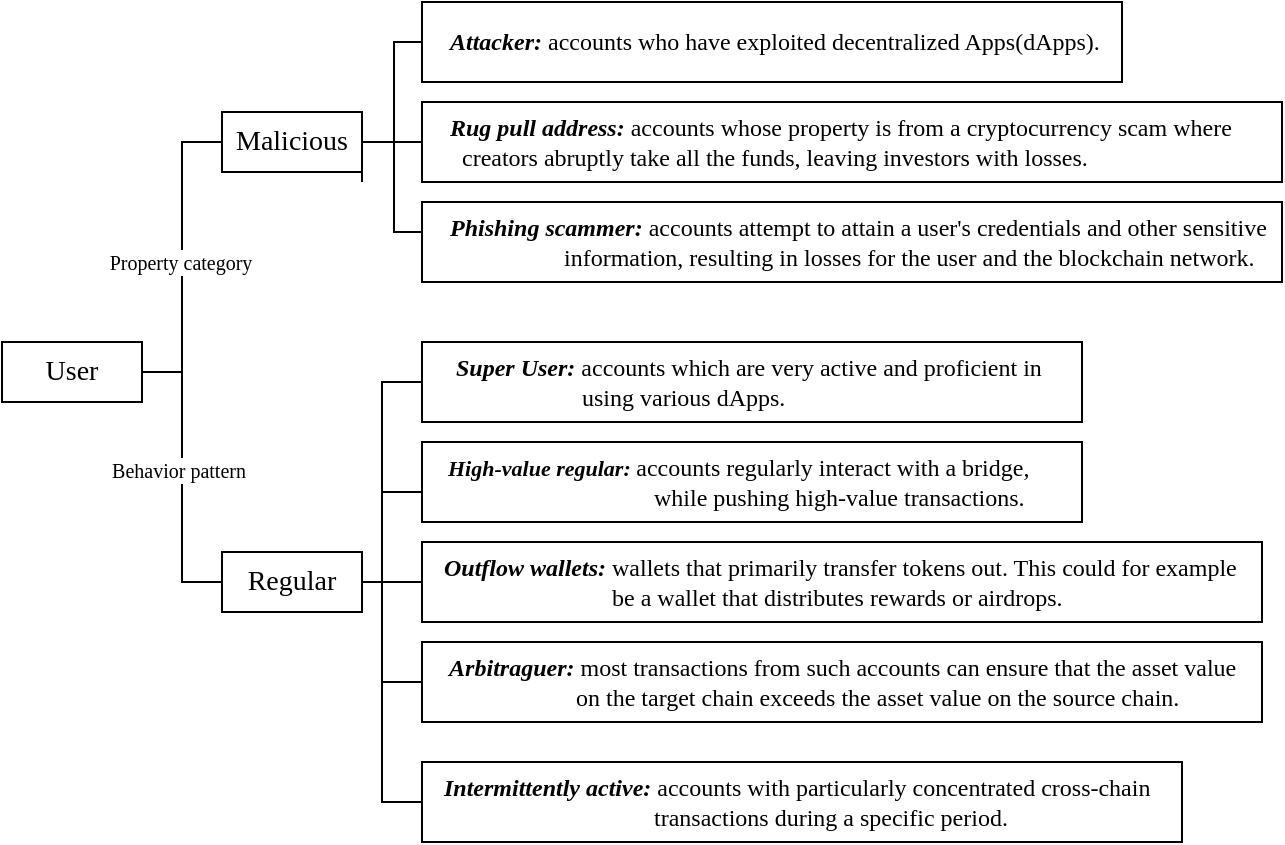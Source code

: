<mxfile version="22.0.4" type="github">
  <diagram name="第 1 页" id="JTo1gsHqorB5zqPtdmjg">
    <mxGraphModel dx="1077" dy="594" grid="1" gridSize="10" guides="1" tooltips="1" connect="1" arrows="1" fold="1" page="1" pageScale="1" pageWidth="827" pageHeight="1169" math="0" shadow="0">
      <root>
        <mxCell id="0" />
        <mxCell id="1" parent="0" />
        <mxCell id="1shyTqHUSIgo4EUBozCU-2" value="&lt;font face=&quot;Times New Roman&quot; style=&quot;font-size: 14px;&quot;&gt;User&lt;/font&gt;" style="rounded=0;whiteSpace=wrap;html=1;" parent="1" vertex="1">
          <mxGeometry x="160" y="270" width="70" height="30" as="geometry" />
        </mxCell>
        <mxCell id="1shyTqHUSIgo4EUBozCU-3" value="&lt;font face=&quot;Times New Roman&quot; style=&quot;font-size: 14px;&quot;&gt;Malicious&lt;/font&gt;" style="rounded=0;whiteSpace=wrap;html=1;" parent="1" vertex="1">
          <mxGeometry x="270" y="155" width="70" height="30" as="geometry" />
        </mxCell>
        <mxCell id="1shyTqHUSIgo4EUBozCU-4" value="&lt;font face=&quot;Times New Roman&quot; style=&quot;font-size: 14px;&quot;&gt;Regular&lt;/font&gt;" style="rounded=0;whiteSpace=wrap;html=1;" parent="1" vertex="1">
          <mxGeometry x="270" y="375" width="70" height="30" as="geometry" />
        </mxCell>
        <mxCell id="1shyTqHUSIgo4EUBozCU-5" value="&lt;font face=&quot;Times New Roman&quot; style=&quot;font-size: 12px;&quot;&gt;&amp;nbsp; &amp;nbsp;&amp;nbsp;&lt;b&gt;&lt;i&gt;Attacker:&lt;/i&gt;&lt;/b&gt;&amp;nbsp;&lt;/font&gt;&lt;font face=&quot;Times New Roman&quot;&gt;accounts who have exploited decentralized Apps(dApps).&lt;/font&gt;" style="rounded=0;whiteSpace=wrap;html=1;align=left;" parent="1" vertex="1">
          <mxGeometry x="370" y="100" width="350" height="40" as="geometry" />
        </mxCell>
        <mxCell id="1shyTqHUSIgo4EUBozCU-6" value="&lt;font face=&quot;Times New Roman&quot;&gt;&amp;nbsp; &amp;nbsp; &lt;b&gt;&lt;i&gt;Rug pull address:&lt;/i&gt;&lt;/b&gt;&amp;nbsp;accounts whose property is from a cryptocurrency scam where &lt;br&gt;&lt;span style=&quot;white-space: pre;&quot;&gt; &lt;/span&gt;&lt;span style=&quot;white-space: pre;&quot;&gt; &lt;/span&gt;&lt;span style=&quot;white-space: pre;&quot;&gt; &lt;/span&gt;&lt;span style=&quot;white-space: pre;&quot;&gt; &lt;/span&gt;&amp;nbsp; creators abruptly take all the funds, leaving investors with losses.&lt;/font&gt;" style="rounded=0;whiteSpace=wrap;html=1;align=left;" parent="1" vertex="1">
          <mxGeometry x="370" y="150" width="430" height="40" as="geometry" />
        </mxCell>
        <mxCell id="1shyTqHUSIgo4EUBozCU-10" value="" style="endArrow=none;html=1;rounded=0;entryX=0;entryY=0.5;entryDx=0;entryDy=0;edgeStyle=orthogonalEdgeStyle;" parent="1" target="1shyTqHUSIgo4EUBozCU-5" edge="1">
          <mxGeometry width="50" height="50" relative="1" as="geometry">
            <mxPoint x="340" y="170" as="sourcePoint" />
            <mxPoint x="490" y="235" as="targetPoint" />
            <Array as="points">
              <mxPoint x="356" y="170" />
              <mxPoint x="356" y="120" />
            </Array>
          </mxGeometry>
        </mxCell>
        <mxCell id="1shyTqHUSIgo4EUBozCU-11" value="" style="endArrow=none;html=1;rounded=0;entryX=0;entryY=0.5;entryDx=0;entryDy=0;edgeStyle=orthogonalEdgeStyle;" parent="1" target="1shyTqHUSIgo4EUBozCU-6" edge="1">
          <mxGeometry width="50" height="50" relative="1" as="geometry">
            <mxPoint x="340" y="170" as="sourcePoint" />
            <mxPoint x="490" y="235" as="targetPoint" />
            <Array as="points">
              <mxPoint x="350" y="170" />
              <mxPoint x="350" y="170" />
            </Array>
          </mxGeometry>
        </mxCell>
        <mxCell id="1shyTqHUSIgo4EUBozCU-12" value="&lt;font face=&quot;Times New Roman&quot; style=&quot;font-size: 12px;&quot;&gt;&lt;i&gt;&lt;b&gt;&amp;nbsp; &amp;nbsp; &amp;nbsp;Super User:&lt;/b&gt;&amp;nbsp;&lt;/i&gt;&lt;/font&gt;&lt;font face=&quot;Times New Roman&quot;&gt;accounts which are very active and proficient in &lt;br&gt;&amp;nbsp; &amp;nbsp; &amp;nbsp; &amp;nbsp; &amp;nbsp; &amp;nbsp; &amp;nbsp; &amp;nbsp; &amp;nbsp; &amp;nbsp; &amp;nbsp; &amp;nbsp; &amp;nbsp; using various dApps.&lt;/font&gt;" style="rounded=0;whiteSpace=wrap;html=1;align=left;" parent="1" vertex="1">
          <mxGeometry x="370" y="270" width="330" height="40" as="geometry" />
        </mxCell>
        <mxCell id="1shyTqHUSIgo4EUBozCU-13" value="&lt;font face=&quot;Times New Roman&quot; style=&quot;font-size: 11px;&quot;&gt;&lt;b&gt;&lt;i&gt;&amp;nbsp; &amp;nbsp; High-value regular:&amp;nbsp;&lt;/i&gt;&lt;/b&gt;&lt;/font&gt;&lt;font face=&quot;Times New Roman&quot;&gt;accounts regularly interact with a bridge, &lt;br&gt;&amp;nbsp; &amp;nbsp; &amp;nbsp; &amp;nbsp; &amp;nbsp; &amp;nbsp; &amp;nbsp; &amp;nbsp; &amp;nbsp; &amp;nbsp; &amp;nbsp; &amp;nbsp; &amp;nbsp; &amp;nbsp; &amp;nbsp; &amp;nbsp; &amp;nbsp; &amp;nbsp; &amp;nbsp; while pushing high-value transactions.&lt;/font&gt;" style="rounded=0;whiteSpace=wrap;html=1;align=left;" parent="1" vertex="1">
          <mxGeometry x="370" y="320" width="330" height="40" as="geometry" />
        </mxCell>
        <mxCell id="1shyTqHUSIgo4EUBozCU-14" value="" style="endArrow=none;html=1;rounded=0;entryX=0;entryY=0.5;entryDx=0;entryDy=0;edgeStyle=orthogonalEdgeStyle;exitX=1;exitY=0.5;exitDx=0;exitDy=0;" parent="1" source="1shyTqHUSIgo4EUBozCU-4" target="1shyTqHUSIgo4EUBozCU-12" edge="1">
          <mxGeometry width="50" height="50" relative="1" as="geometry">
            <mxPoint x="340" y="315" as="sourcePoint" />
            <mxPoint x="490" y="410" as="targetPoint" />
            <Array as="points">
              <mxPoint x="350" y="390" />
              <mxPoint x="350" y="290" />
            </Array>
          </mxGeometry>
        </mxCell>
        <mxCell id="1shyTqHUSIgo4EUBozCU-15" value="" style="endArrow=none;html=1;rounded=0;exitX=1;exitY=0.5;exitDx=0;exitDy=0;entryX=0;entryY=0.5;entryDx=0;entryDy=0;edgeStyle=orthogonalEdgeStyle;" parent="1" source="1shyTqHUSIgo4EUBozCU-4" target="1shyTqHUSIgo4EUBozCU-13" edge="1">
          <mxGeometry width="50" height="50" relative="1" as="geometry">
            <mxPoint x="340" y="315" as="sourcePoint" />
            <mxPoint x="490" y="410" as="targetPoint" />
            <Array as="points">
              <mxPoint x="350" y="390" />
              <mxPoint x="350" y="345" />
              <mxPoint x="370" y="345" />
            </Array>
          </mxGeometry>
        </mxCell>
        <mxCell id="1shyTqHUSIgo4EUBozCU-16" value="" style="endArrow=none;html=1;rounded=0;exitX=1;exitY=0.5;exitDx=0;exitDy=0;entryX=0;entryY=0.5;entryDx=0;entryDy=0;edgeStyle=orthogonalEdgeStyle;" parent="1" source="1shyTqHUSIgo4EUBozCU-2" target="1shyTqHUSIgo4EUBozCU-3" edge="1">
          <mxGeometry width="50" height="50" relative="1" as="geometry">
            <mxPoint x="410" y="290" as="sourcePoint" />
            <mxPoint x="460" y="240" as="targetPoint" />
          </mxGeometry>
        </mxCell>
        <mxCell id="1shyTqHUSIgo4EUBozCU-18" value="&lt;font face=&quot;Times New Roman&quot; style=&quot;font-size: 10px;&quot;&gt;Property category&lt;/font&gt;" style="edgeLabel;html=1;align=center;verticalAlign=middle;resizable=0;points=[];" parent="1shyTqHUSIgo4EUBozCU-16" vertex="1" connectable="0">
          <mxGeometry x="0.062" y="1" relative="1" as="geometry">
            <mxPoint y="7" as="offset" />
          </mxGeometry>
        </mxCell>
        <mxCell id="1shyTqHUSIgo4EUBozCU-17" value="" style="endArrow=none;html=1;rounded=0;exitX=1;exitY=0.5;exitDx=0;exitDy=0;entryX=0;entryY=0.5;entryDx=0;entryDy=0;edgeStyle=orthogonalEdgeStyle;" parent="1" source="1shyTqHUSIgo4EUBozCU-2" target="1shyTqHUSIgo4EUBozCU-4" edge="1">
          <mxGeometry width="50" height="50" relative="1" as="geometry">
            <mxPoint x="240" y="245" as="sourcePoint" />
            <mxPoint x="280" y="155" as="targetPoint" />
            <Array as="points">
              <mxPoint x="250" y="285" />
              <mxPoint x="250" y="390" />
            </Array>
          </mxGeometry>
        </mxCell>
        <mxCell id="1shyTqHUSIgo4EUBozCU-19" value="&lt;font style=&quot;font-size: 10px;&quot; face=&quot;Times New Roman&quot;&gt;Behavior pattern&lt;/font&gt;" style="edgeLabel;html=1;align=center;verticalAlign=middle;resizable=0;points=[];" parent="1shyTqHUSIgo4EUBozCU-17" vertex="1" connectable="0">
          <mxGeometry x="-0.045" y="-2" relative="1" as="geometry">
            <mxPoint as="offset" />
          </mxGeometry>
        </mxCell>
        <mxCell id="1shyTqHUSIgo4EUBozCU-20" value="&lt;font style=&quot;font-size: 12px;&quot; face=&quot;Times New Roman&quot;&gt;&lt;b&gt;&lt;i&gt;&amp;nbsp; &amp;nbsp;Outflow wallets:&amp;nbsp;&lt;/i&gt;&lt;/b&gt;&lt;/font&gt;&lt;font face=&quot;Times New Roman&quot;&gt;wallets that primarily transfer tokens out. This could for example&lt;br&gt;&amp;nbsp; &amp;nbsp; &amp;nbsp; &amp;nbsp; &amp;nbsp; &amp;nbsp; &amp;nbsp; &amp;nbsp; &amp;nbsp; &amp;nbsp; &amp;nbsp; &amp;nbsp; &amp;nbsp; &amp;nbsp; &amp;nbsp; &amp;nbsp;be a wallet that distributes rewards or airdrops.&lt;/font&gt;" style="rounded=0;whiteSpace=wrap;html=1;align=left;" parent="1" vertex="1">
          <mxGeometry x="370" y="370" width="420" height="40" as="geometry" />
        </mxCell>
        <mxCell id="1shyTqHUSIgo4EUBozCU-21" value="&lt;font style=&quot;font-size: 12px;&quot; face=&quot;Times New Roman&quot;&gt;&lt;b&gt;&lt;i&gt;&amp;nbsp; &amp;nbsp; Arbitraguer:&amp;nbsp;&lt;/i&gt;&lt;/b&gt;&lt;/font&gt;&lt;font face=&quot;Times New Roman&quot;&gt;most transactions from such accounts can ensure that the asset value &lt;br&gt;&amp;nbsp; &amp;nbsp; &amp;nbsp; &amp;nbsp; &amp;nbsp; &amp;nbsp; &amp;nbsp; &amp;nbsp; &amp;nbsp; &amp;nbsp; &amp;nbsp; &amp;nbsp; &amp;nbsp;on the target chain exceeds the asset value on the source chain.&lt;/font&gt;" style="rounded=0;whiteSpace=wrap;html=1;align=left;" parent="1" vertex="1">
          <mxGeometry x="370" y="420" width="420" height="40" as="geometry" />
        </mxCell>
        <mxCell id="1shyTqHUSIgo4EUBozCU-22" value="&lt;font face=&quot;Times New Roman&quot;&gt;&amp;nbsp; &amp;nbsp;&lt;b&gt;&lt;i&gt;Intermittently active:&lt;/i&gt;&lt;/b&gt;&amp;nbsp;accounts with particularly concentrated cross-chain&lt;br&gt;&amp;nbsp; &amp;nbsp; &amp;nbsp; &amp;nbsp; &amp;nbsp; &amp;nbsp; &amp;nbsp; &amp;nbsp; &amp;nbsp; &amp;nbsp; &amp;nbsp; &amp;nbsp; &amp;nbsp; &amp;nbsp; &amp;nbsp; &amp;nbsp; &amp;nbsp; &amp;nbsp; &amp;nbsp; transactions during a specific period.&lt;/font&gt;" style="rounded=0;whiteSpace=wrap;html=1;align=left;" parent="1" vertex="1">
          <mxGeometry x="370" y="480" width="380" height="40" as="geometry" />
        </mxCell>
        <mxCell id="1shyTqHUSIgo4EUBozCU-23" value="" style="endArrow=none;html=1;rounded=0;exitX=1;exitY=0.5;exitDx=0;exitDy=0;entryX=0;entryY=0.5;entryDx=0;entryDy=0;edgeStyle=orthogonalEdgeStyle;" parent="1" source="1shyTqHUSIgo4EUBozCU-4" target="1shyTqHUSIgo4EUBozCU-21" edge="1">
          <mxGeometry width="50" height="50" relative="1" as="geometry">
            <mxPoint x="340" y="400" as="sourcePoint" />
            <mxPoint x="380" y="350" as="targetPoint" />
            <Array as="points">
              <mxPoint x="350" y="390" />
              <mxPoint x="350" y="440" />
            </Array>
          </mxGeometry>
        </mxCell>
        <mxCell id="1shyTqHUSIgo4EUBozCU-24" value="" style="endArrow=none;html=1;rounded=0;exitX=1;exitY=0.5;exitDx=0;exitDy=0;entryX=0;entryY=0.5;entryDx=0;entryDy=0;edgeStyle=orthogonalEdgeStyle;" parent="1" source="1shyTqHUSIgo4EUBozCU-4" target="1shyTqHUSIgo4EUBozCU-22" edge="1">
          <mxGeometry width="50" height="50" relative="1" as="geometry">
            <mxPoint x="340" y="400" as="sourcePoint" />
            <mxPoint x="380" y="450" as="targetPoint" />
            <Array as="points">
              <mxPoint x="350" y="390" />
              <mxPoint x="350" y="500" />
            </Array>
          </mxGeometry>
        </mxCell>
        <mxCell id="1shyTqHUSIgo4EUBozCU-25" value="" style="endArrow=none;html=1;rounded=0;exitX=1;exitY=0.5;exitDx=0;exitDy=0;entryX=0;entryY=0.5;entryDx=0;entryDy=0;" parent="1" source="1shyTqHUSIgo4EUBozCU-4" target="1shyTqHUSIgo4EUBozCU-20" edge="1">
          <mxGeometry width="50" height="50" relative="1" as="geometry">
            <mxPoint x="380" y="330" as="sourcePoint" />
            <mxPoint x="430" y="280" as="targetPoint" />
          </mxGeometry>
        </mxCell>
        <mxCell id="1shyTqHUSIgo4EUBozCU-26" value="&lt;font face=&quot;Times New Roman&quot; style=&quot;font-size: 12px;&quot;&gt;&amp;nbsp; &amp;nbsp;&amp;nbsp;&lt;b&gt;&lt;i&gt;Phishing scammer:&lt;/i&gt;&lt;/b&gt;&amp;nbsp;&lt;/font&gt;&lt;font face=&quot;Times New Roman&quot;&gt;accounts attempt to attain a user&#39;s credentials and other sensitive &lt;br&gt;&amp;nbsp; &amp;nbsp; &amp;nbsp; &amp;nbsp; &amp;nbsp; &amp;nbsp; &amp;nbsp; &amp;nbsp; &amp;nbsp; &amp;nbsp; &amp;nbsp; &amp;nbsp;information, resulting in losses for the user and the blockchain network.&lt;/font&gt;" style="rounded=0;whiteSpace=wrap;html=1;align=left;" parent="1" vertex="1">
          <mxGeometry x="370" y="200" width="430" height="40" as="geometry" />
        </mxCell>
        <mxCell id="1shyTqHUSIgo4EUBozCU-28" value="" style="endArrow=none;html=1;rounded=0;exitX=1;exitY=0.5;exitDx=0;exitDy=0;entryX=0;entryY=0.5;entryDx=0;entryDy=0;edgeStyle=orthogonalEdgeStyle;" parent="1" target="1shyTqHUSIgo4EUBozCU-26" edge="1">
          <mxGeometry width="50" height="50" relative="1" as="geometry">
            <mxPoint x="340" y="190" as="sourcePoint" />
            <mxPoint x="410" y="325" as="targetPoint" />
            <Array as="points">
              <mxPoint x="340" y="170" />
              <mxPoint x="356" y="170" />
              <mxPoint x="356" y="215" />
            </Array>
          </mxGeometry>
        </mxCell>
      </root>
    </mxGraphModel>
  </diagram>
</mxfile>
